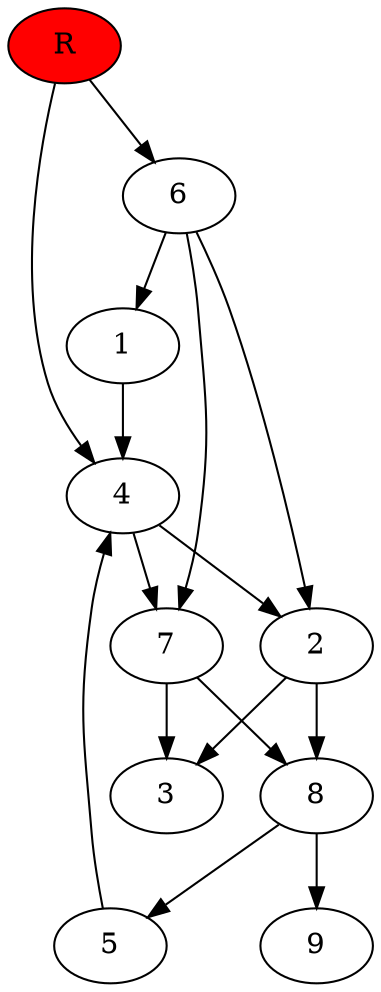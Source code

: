 digraph prb47783 {
	1
	2
	3
	4
	5
	6
	7
	8
	R [fillcolor="#ff0000" style=filled]
	1 -> 4
	2 -> 3
	2 -> 8
	4 -> 2
	4 -> 7
	5 -> 4
	6 -> 1
	6 -> 2
	6 -> 7
	7 -> 3
	7 -> 8
	8 -> 5
	8 -> 9
	R -> 4
	R -> 6
}
